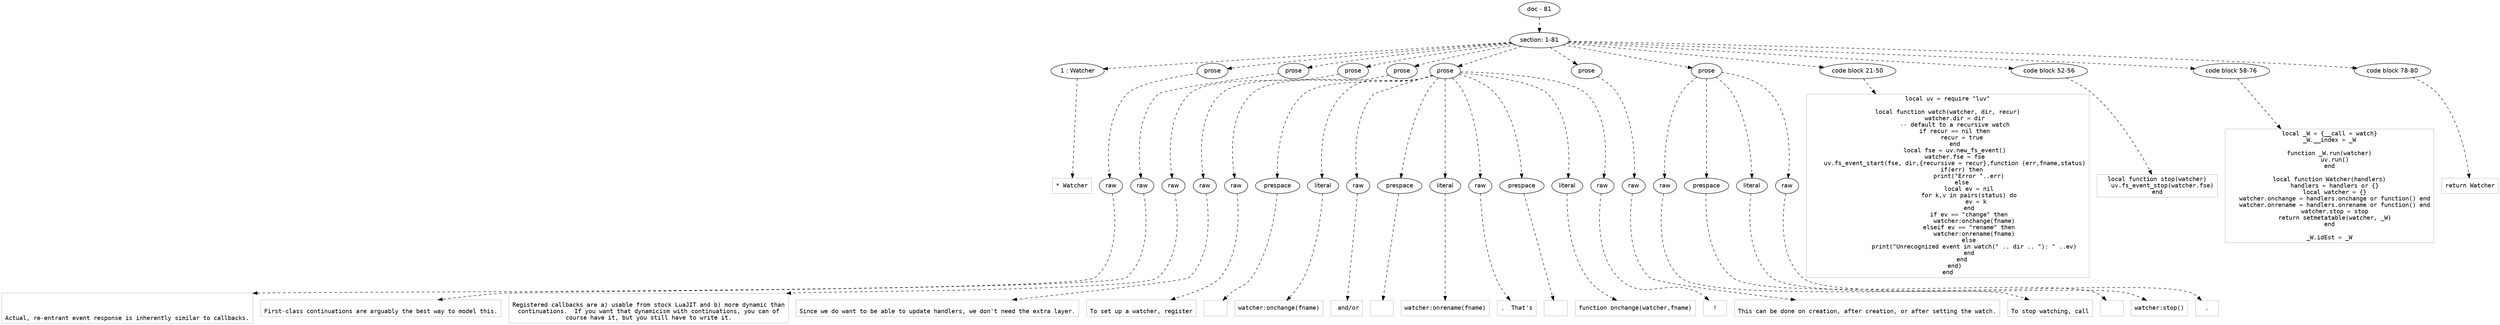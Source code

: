 digraph lpegNode {

node [fontname=Helvetica]
edge [style=dashed]

doc_0 [label="doc - 81"]


doc_0 -> { section_1}
{rank=same; section_1}

section_1 [label="section: 1-81"]


// END RANK doc_0

section_1 -> { header_2 prose_3 prose_4 prose_5 prose_6 prose_7 prose_8 prose_9 codeblock_10 codeblock_11 codeblock_12 codeblock_13}
{rank=same; header_2 prose_3 prose_4 prose_5 prose_6 prose_7 prose_8 prose_9 codeblock_10 codeblock_11 codeblock_12 codeblock_13}

header_2 [label="1 : Watcher"]

prose_3 [label="prose"]

prose_4 [label="prose"]

prose_5 [label="prose"]

prose_6 [label="prose"]

prose_7 [label="prose"]

prose_8 [label="prose"]

prose_9 [label="prose"]

codeblock_10 [label="code block 21-50"]

codeblock_11 [label="code block 52-56"]

codeblock_12 [label="code block 58-76"]

codeblock_13 [label="code block 78-80"]


// END RANK section_1

header_2 -> leaf_14
leaf_14  [color=Gray,shape=rectangle,fontname=Inconsolata,label="* Watcher"]
// END RANK header_2

prose_3 -> { raw_15}
{rank=same; raw_15}

raw_15 [label="raw"]


// END RANK prose_3

raw_15 -> leaf_16
leaf_16  [color=Gray,shape=rectangle,fontname=Inconsolata,label="


Actual, re-entrant event response is inherently similar to callbacks.
"]
// END RANK raw_15

prose_4 -> { raw_17}
{rank=same; raw_17}

raw_17 [label="raw"]


// END RANK prose_4

raw_17 -> leaf_18
leaf_18  [color=Gray,shape=rectangle,fontname=Inconsolata,label="
First-class continuations are arguably the best way to model this.
"]
// END RANK raw_17

prose_5 -> { raw_19}
{rank=same; raw_19}

raw_19 [label="raw"]


// END RANK prose_5

raw_19 -> leaf_20
leaf_20  [color=Gray,shape=rectangle,fontname=Inconsolata,label="
Registered callbacks are a) usable from stock LuaJIT and b) more dynamic than
continuations.  If you want that dynamicism with continuations, you can of
course have it, but you still have to write it.
"]
// END RANK raw_19

prose_6 -> { raw_21}
{rank=same; raw_21}

raw_21 [label="raw"]


// END RANK prose_6

raw_21 -> leaf_22
leaf_22  [color=Gray,shape=rectangle,fontname=Inconsolata,label="
Since we do want to be able to update handlers, we don't need the extra layer.
"]
// END RANK raw_21

prose_7 -> { raw_23 prespace_24 literal_25 raw_26 prespace_27 literal_28 raw_29 prespace_30 literal_31 raw_32}
{rank=same; raw_23 prespace_24 literal_25 raw_26 prespace_27 literal_28 raw_29 prespace_30 literal_31 raw_32}

raw_23 [label="raw"]

prespace_24 [label="prespace"]

literal_25 [label="literal"]

raw_26 [label="raw"]

prespace_27 [label="prespace"]

literal_28 [label="literal"]

raw_29 [label="raw"]

prespace_30 [label="prespace"]

literal_31 [label="literal"]

raw_32 [label="raw"]


// END RANK prose_7

raw_23 -> leaf_33
leaf_33  [color=Gray,shape=rectangle,fontname=Inconsolata,label="
To set up a watcher, register"]
// END RANK raw_23

prespace_24 -> leaf_34
leaf_34  [color=Gray,shape=rectangle,fontname=Inconsolata,label=" "]
// END RANK prespace_24

literal_25 -> leaf_35
leaf_35  [color=Gray,shape=rectangle,fontname=Inconsolata,label="watcher:onchange(fname)"]
// END RANK literal_25

raw_26 -> leaf_36
leaf_36  [color=Gray,shape=rectangle,fontname=Inconsolata,label=" and/or"]
// END RANK raw_26

prespace_27 -> leaf_37
leaf_37  [color=Gray,shape=rectangle,fontname=Inconsolata,label=""]
// END RANK prespace_27

literal_28 -> leaf_38
leaf_38  [color=Gray,shape=rectangle,fontname=Inconsolata,label="watcher:onrename(fname)"]
// END RANK literal_28

raw_29 -> leaf_39
leaf_39  [color=Gray,shape=rectangle,fontname=Inconsolata,label=".  That's"]
// END RANK raw_29

prespace_30 -> leaf_40
leaf_40  [color=Gray,shape=rectangle,fontname=Inconsolata,label=" "]
// END RANK prespace_30

literal_31 -> leaf_41
leaf_41  [color=Gray,shape=rectangle,fontname=Inconsolata,label="function onchange(watcher,fname)"]
// END RANK literal_31

raw_32 -> leaf_42
leaf_42  [color=Gray,shape=rectangle,fontname=Inconsolata,label="!
"]
// END RANK raw_32

prose_8 -> { raw_43}
{rank=same; raw_43}

raw_43 [label="raw"]


// END RANK prose_8

raw_43 -> leaf_44
leaf_44  [color=Gray,shape=rectangle,fontname=Inconsolata,label="
This can be done on creation, after creation, or after setting the watch.
"]
// END RANK raw_43

prose_9 -> { raw_45 prespace_46 literal_47 raw_48}
{rank=same; raw_45 prespace_46 literal_47 raw_48}

raw_45 [label="raw"]

prespace_46 [label="prespace"]

literal_47 [label="literal"]

raw_48 [label="raw"]


// END RANK prose_9

raw_45 -> leaf_49
leaf_49  [color=Gray,shape=rectangle,fontname=Inconsolata,label="
To stop watching, call"]
// END RANK raw_45

prespace_46 -> leaf_50
leaf_50  [color=Gray,shape=rectangle,fontname=Inconsolata,label=" "]
// END RANK prespace_46

literal_47 -> leaf_51
leaf_51  [color=Gray,shape=rectangle,fontname=Inconsolata,label="watcher:stop()"]
// END RANK literal_47

raw_48 -> leaf_52
leaf_52  [color=Gray,shape=rectangle,fontname=Inconsolata,label=".
"]
// END RANK raw_48

codeblock_10 -> leaf_53
leaf_53  [color=Gray,shape=rectangle,fontname=Inconsolata,label="local uv = require \"luv\"

local function watch(watcher, dir, recur)
    watcher.dir = dir
    -- default to a recursive watch
    if recur == nil then
        recur = true
    end
    local fse = uv.new_fs_event()
    watcher.fse = fse
    uv.fs_event_start(fse, dir,{recursive = recur},function (err,fname,status)
        if(err) then
            print(\"Error \"..err)
        else
            local ev = nil
            for k,v in pairs(status) do
                ev = k
            end
            if ev == \"change\" then
               watcher:onchange(fname)
            elseif ev == \"rename\" then
               watcher:onrename(fname)
            else
               print(\"Unrecognized event in watch(\" .. dir .. \"): \" ..ev)
            end
        end
    end)
end"]
// END RANK codeblock_10

codeblock_11 -> leaf_54
leaf_54  [color=Gray,shape=rectangle,fontname=Inconsolata,label="local function stop(watcher)
   uv.fs_event_stop(watcher.fse)
end"]
// END RANK codeblock_11

codeblock_12 -> leaf_55
leaf_55  [color=Gray,shape=rectangle,fontname=Inconsolata,label="local _W = {__call = watch}
_W.__index = _W

function _W.run(watcher)
   uv.run()
end

local function Watcher(handlers)
   handlers = handlers or {}
   local watcher = {}
   watcher.onchange = handlers.onchange or function() end
   watcher.onrename = handlers.onrename or function() end
   watcher.stop = stop
   return setmetatable(watcher, _W)
end

_W.idEst = _W"]
// END RANK codeblock_12

codeblock_13 -> leaf_56
leaf_56  [color=Gray,shape=rectangle,fontname=Inconsolata,label="return Watcher"]
// END RANK codeblock_13


}
